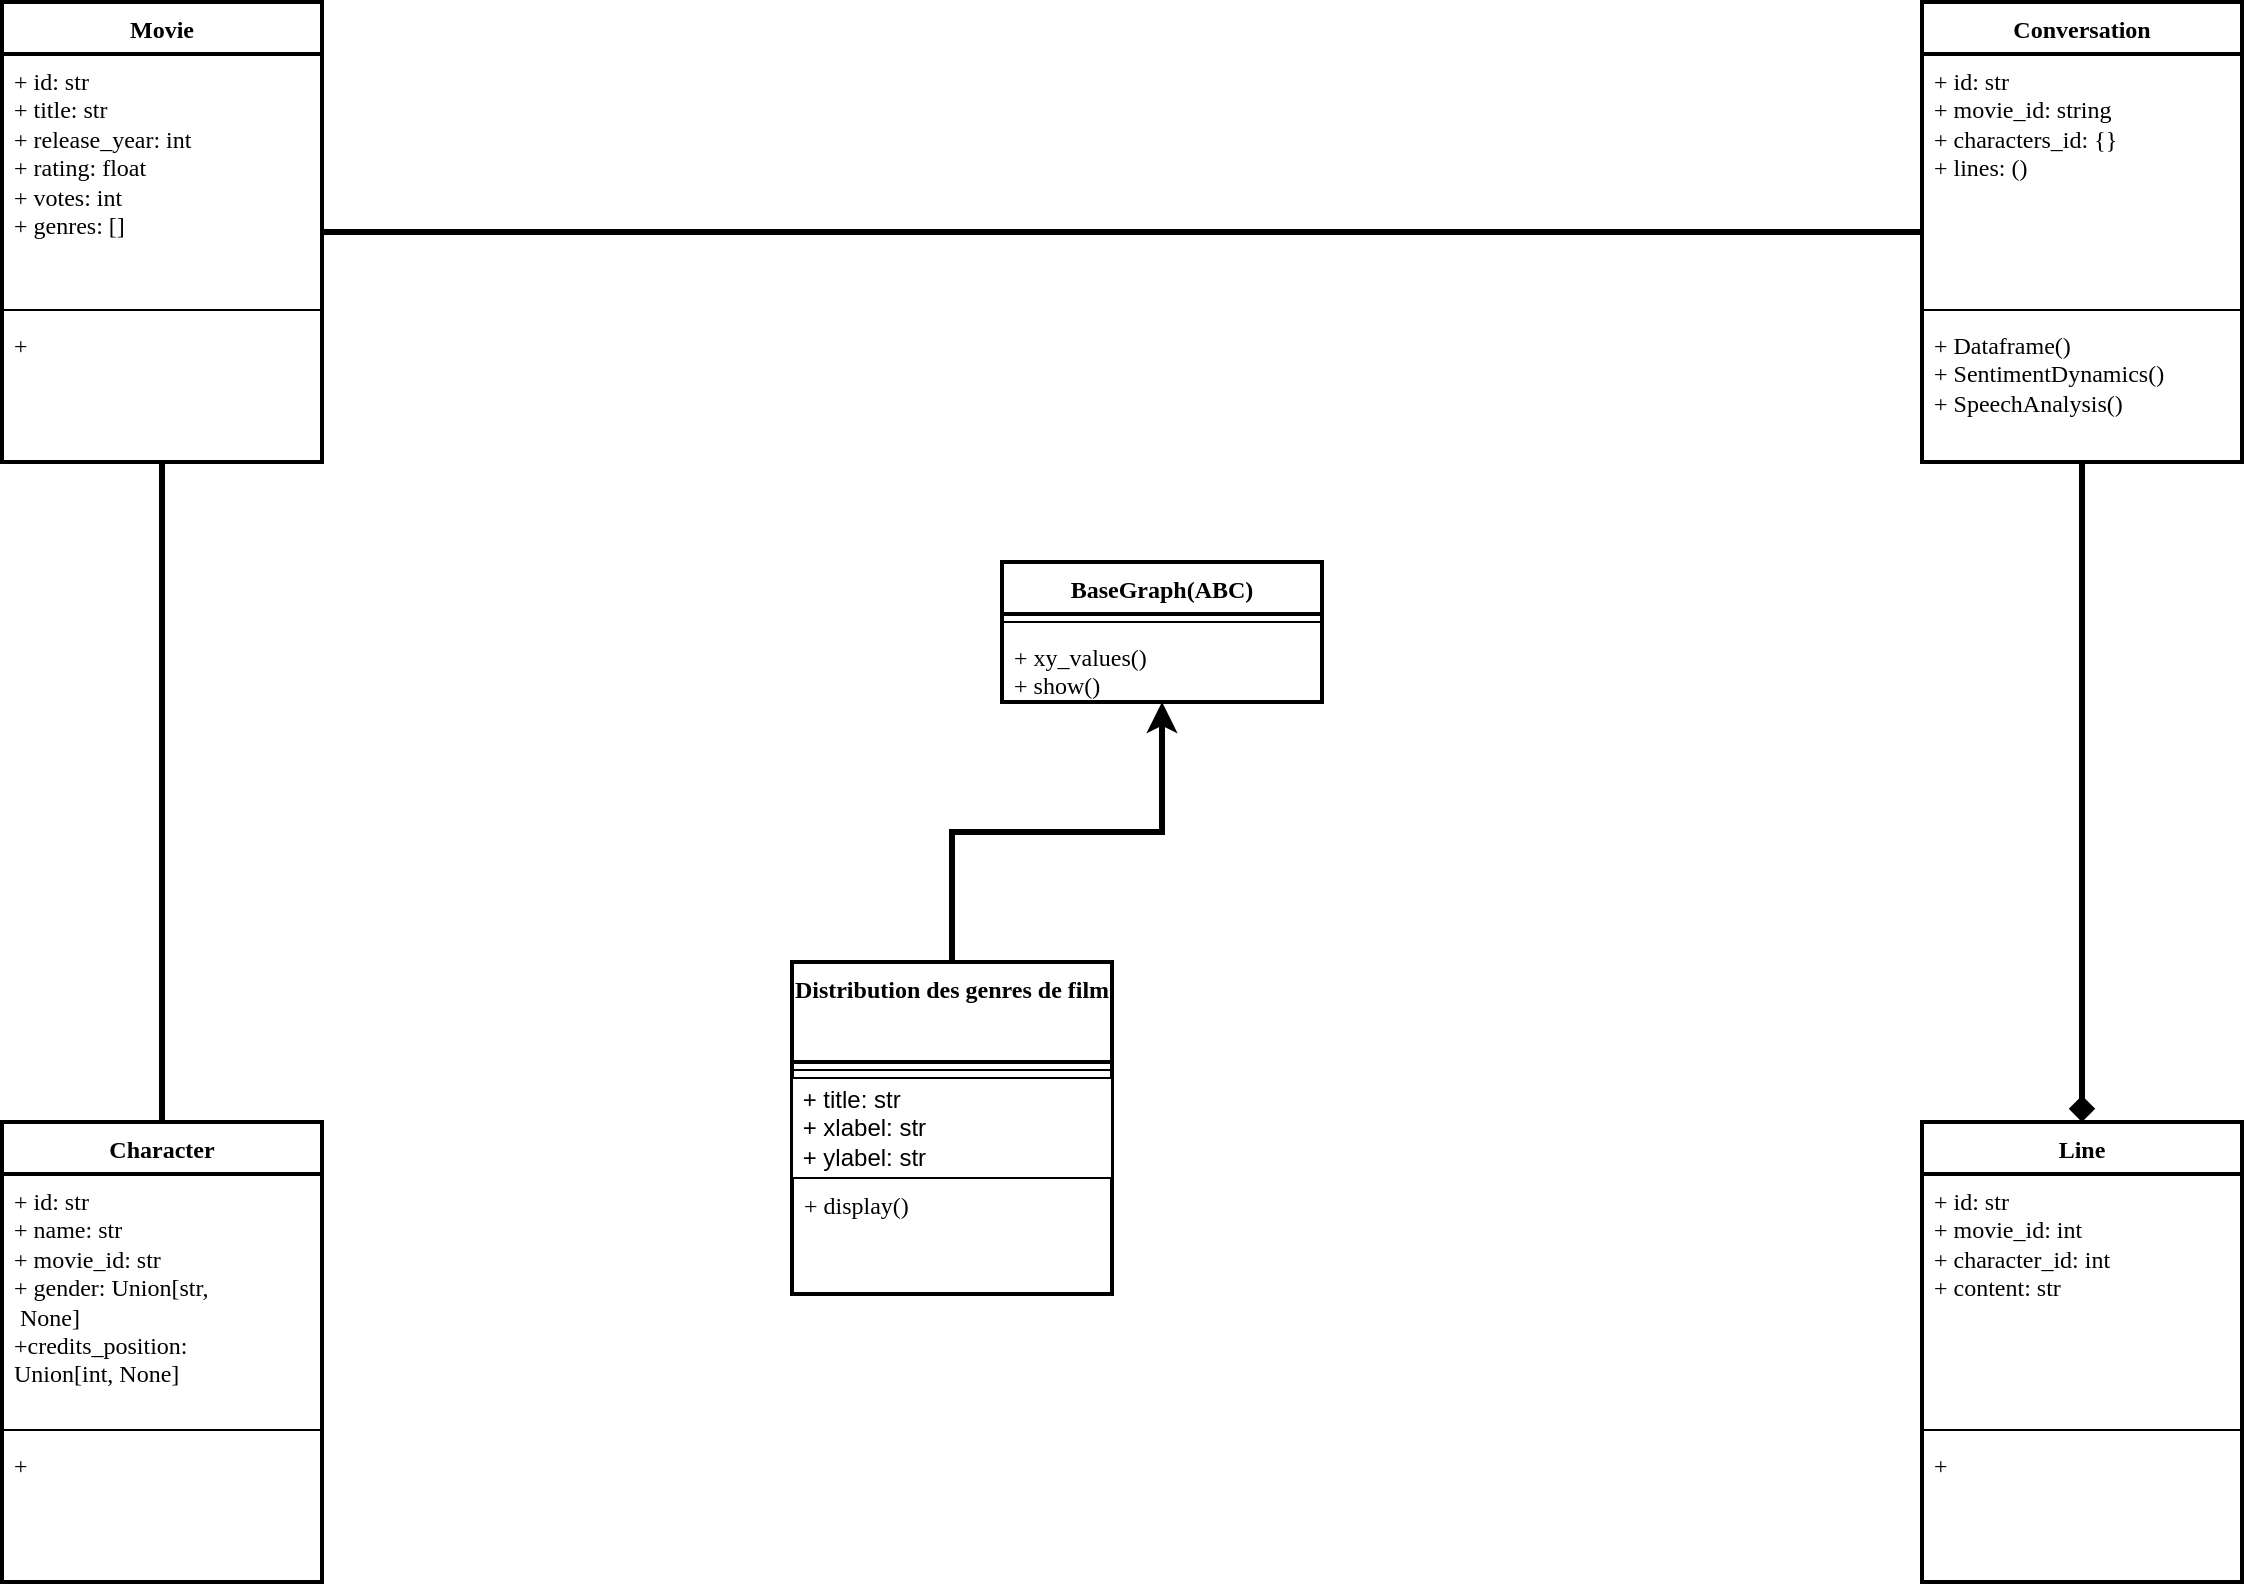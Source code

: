 <mxfile version="24.0.5" type="device">
  <diagram name="Page-1" id="Zxzcx3-kyhhhrxNMih8v">
    <mxGraphModel dx="1060" dy="550" grid="1" gridSize="10" guides="1" tooltips="1" connect="1" arrows="1" fold="1" page="1" pageScale="1" pageWidth="1169" pageHeight="827" math="0" shadow="0">
      <root>
        <mxCell id="0" />
        <mxCell id="1" parent="0" />
        <mxCell id="pR9ksMpfzsYGPP_Z9lRX-35" style="edgeStyle=orthogonalEdgeStyle;rounded=0;orthogonalLoop=1;jettySize=auto;html=1;endArrow=none;endFill=0;fontFamily=Verdana;strokeWidth=3;" parent="1" source="pR9ksMpfzsYGPP_Z9lRX-1" target="pR9ksMpfzsYGPP_Z9lRX-5" edge="1">
          <mxGeometry relative="1" as="geometry" />
        </mxCell>
        <mxCell id="pR9ksMpfzsYGPP_Z9lRX-1" value="Movie" style="swimlane;fontStyle=1;align=center;verticalAlign=top;childLayout=stackLayout;horizontal=1;startSize=26;horizontalStack=0;resizeParent=1;resizeParentMax=0;resizeLast=0;collapsible=1;marginBottom=0;whiteSpace=wrap;html=1;fontFamily=Verdana;strokeWidth=2;" parent="1" vertex="1">
          <mxGeometry x="30" y="10" width="160" height="230" as="geometry" />
        </mxCell>
        <mxCell id="pR9ksMpfzsYGPP_Z9lRX-2" value="&lt;div&gt;+ id: str&lt;br&gt;&lt;/div&gt;&lt;div&gt;+ title: str&lt;/div&gt;&lt;div&gt;+ release_year: int&lt;/div&gt;&lt;div&gt;+ rating: float&lt;/div&gt;&lt;div&gt;+ votes: int&lt;/div&gt;&lt;div&gt;+ genres: []&lt;/div&gt;" style="text;strokeColor=none;fillColor=none;align=left;verticalAlign=top;spacingLeft=4;spacingRight=4;overflow=hidden;rotatable=0;points=[[0,0.5],[1,0.5]];portConstraint=eastwest;whiteSpace=wrap;html=1;fontFamily=Verdana;" parent="pR9ksMpfzsYGPP_Z9lRX-1" vertex="1">
          <mxGeometry y="26" width="160" height="124" as="geometry" />
        </mxCell>
        <mxCell id="pR9ksMpfzsYGPP_Z9lRX-3" value="" style="line;strokeWidth=1;fillColor=none;align=left;verticalAlign=middle;spacingTop=-1;spacingLeft=3;spacingRight=3;rotatable=0;labelPosition=right;points=[];portConstraint=eastwest;strokeColor=inherit;fontFamily=Verdana;" parent="pR9ksMpfzsYGPP_Z9lRX-1" vertex="1">
          <mxGeometry y="150" width="160" height="8" as="geometry" />
        </mxCell>
        <mxCell id="pR9ksMpfzsYGPP_Z9lRX-4" value="+&amp;nbsp;" style="text;strokeColor=none;fillColor=none;align=left;verticalAlign=top;spacingLeft=4;spacingRight=4;overflow=hidden;rotatable=0;points=[[0,0.5],[1,0.5]];portConstraint=eastwest;whiteSpace=wrap;html=1;fontFamily=Verdana;" parent="pR9ksMpfzsYGPP_Z9lRX-1" vertex="1">
          <mxGeometry y="158" width="160" height="72" as="geometry" />
        </mxCell>
        <mxCell id="pR9ksMpfzsYGPP_Z9lRX-15" style="edgeStyle=orthogonalEdgeStyle;rounded=0;orthogonalLoop=1;jettySize=auto;html=1;endArrow=diamond;endFill=1;fontFamily=Verdana;strokeWidth=3;" parent="1" source="pR9ksMpfzsYGPP_Z9lRX-5" target="pR9ksMpfzsYGPP_Z9lRX-11" edge="1">
          <mxGeometry relative="1" as="geometry" />
        </mxCell>
        <mxCell id="pR9ksMpfzsYGPP_Z9lRX-5" value="Conversation" style="swimlane;fontStyle=1;align=center;verticalAlign=top;childLayout=stackLayout;horizontal=1;startSize=26;horizontalStack=0;resizeParent=1;resizeParentMax=0;resizeLast=0;collapsible=1;marginBottom=0;whiteSpace=wrap;html=1;fontFamily=Verdana;strokeWidth=2;" parent="1" vertex="1">
          <mxGeometry x="990" y="10" width="160" height="230" as="geometry" />
        </mxCell>
        <mxCell id="pR9ksMpfzsYGPP_Z9lRX-6" value="&lt;div&gt;+ id: str&lt;br&gt;&lt;/div&gt;&lt;div&gt;+ movie_id: string&lt;/div&gt;&lt;div&gt;+ characters_id: {}&lt;/div&gt;&lt;div&gt;+ lines: ()&lt;br&gt;&lt;/div&gt;" style="text;strokeColor=none;fillColor=none;align=left;verticalAlign=top;spacingLeft=4;spacingRight=4;overflow=hidden;rotatable=0;points=[[0,0.5],[1,0.5]];portConstraint=eastwest;whiteSpace=wrap;html=1;fontFamily=Verdana;" parent="pR9ksMpfzsYGPP_Z9lRX-5" vertex="1">
          <mxGeometry y="26" width="160" height="124" as="geometry" />
        </mxCell>
        <mxCell id="pR9ksMpfzsYGPP_Z9lRX-7" value="" style="line;strokeWidth=1;fillColor=none;align=left;verticalAlign=middle;spacingTop=-1;spacingLeft=3;spacingRight=3;rotatable=0;labelPosition=right;points=[];portConstraint=eastwest;strokeColor=inherit;fontFamily=Verdana;" parent="pR9ksMpfzsYGPP_Z9lRX-5" vertex="1">
          <mxGeometry y="150" width="160" height="8" as="geometry" />
        </mxCell>
        <mxCell id="pR9ksMpfzsYGPP_Z9lRX-8" value="&lt;div&gt;&lt;div&gt;+ Dataframe()&lt;/div&gt;&lt;/div&gt;+ SentimentDynamics()&lt;div&gt;+ SpeechAnalysis()&lt;br&gt;&lt;/div&gt;" style="text;strokeColor=none;fillColor=none;align=left;verticalAlign=top;spacingLeft=4;spacingRight=4;overflow=hidden;rotatable=0;points=[[0,0.5],[1,0.5]];portConstraint=eastwest;whiteSpace=wrap;html=1;fontFamily=Verdana;" parent="pR9ksMpfzsYGPP_Z9lRX-5" vertex="1">
          <mxGeometry y="158" width="160" height="72" as="geometry" />
        </mxCell>
        <mxCell id="pR9ksMpfzsYGPP_Z9lRX-11" value="Line" style="swimlane;fontStyle=1;align=center;verticalAlign=top;childLayout=stackLayout;horizontal=1;startSize=26;horizontalStack=0;resizeParent=1;resizeParentMax=0;resizeLast=0;collapsible=1;marginBottom=0;whiteSpace=wrap;html=1;fontFamily=Verdana;strokeWidth=2;" parent="1" vertex="1">
          <mxGeometry x="990" y="570" width="160" height="230" as="geometry" />
        </mxCell>
        <mxCell id="pR9ksMpfzsYGPP_Z9lRX-12" value="&lt;div&gt;+ id: str&lt;br&gt;&lt;/div&gt;&lt;div&gt;+ movie_id: int&lt;/div&gt;&lt;div&gt;+ character_id: int&lt;/div&gt;&lt;div&gt;+ content: str&lt;/div&gt;" style="text;strokeColor=none;fillColor=none;align=left;verticalAlign=top;spacingLeft=4;spacingRight=4;overflow=hidden;rotatable=0;points=[[0,0.5],[1,0.5]];portConstraint=eastwest;whiteSpace=wrap;html=1;fontFamily=Verdana;strokeWidth=2;" parent="pR9ksMpfzsYGPP_Z9lRX-11" vertex="1">
          <mxGeometry y="26" width="160" height="124" as="geometry" />
        </mxCell>
        <mxCell id="pR9ksMpfzsYGPP_Z9lRX-13" value="" style="line;strokeWidth=1;fillColor=none;align=left;verticalAlign=middle;spacingTop=-1;spacingLeft=3;spacingRight=3;rotatable=0;labelPosition=right;points=[];portConstraint=eastwest;strokeColor=inherit;fontFamily=Verdana;" parent="pR9ksMpfzsYGPP_Z9lRX-11" vertex="1">
          <mxGeometry y="150" width="160" height="8" as="geometry" />
        </mxCell>
        <mxCell id="pR9ksMpfzsYGPP_Z9lRX-14" value="+&amp;nbsp;" style="text;strokeColor=none;fillColor=none;align=left;verticalAlign=top;spacingLeft=4;spacingRight=4;overflow=hidden;rotatable=0;points=[[0,0.5],[1,0.5]];portConstraint=eastwest;whiteSpace=wrap;html=1;fontFamily=Verdana;" parent="pR9ksMpfzsYGPP_Z9lRX-11" vertex="1">
          <mxGeometry y="158" width="160" height="72" as="geometry" />
        </mxCell>
        <mxCell id="pR9ksMpfzsYGPP_Z9lRX-20" style="edgeStyle=orthogonalEdgeStyle;rounded=0;orthogonalLoop=1;jettySize=auto;html=1;endArrow=none;endFill=0;fontFamily=Verdana;strokeWidth=3;" parent="1" source="pR9ksMpfzsYGPP_Z9lRX-16" target="pR9ksMpfzsYGPP_Z9lRX-1" edge="1">
          <mxGeometry relative="1" as="geometry" />
        </mxCell>
        <mxCell id="pR9ksMpfzsYGPP_Z9lRX-16" value="Character" style="swimlane;fontStyle=1;align=center;verticalAlign=top;childLayout=stackLayout;horizontal=1;startSize=26;horizontalStack=0;resizeParent=1;resizeParentMax=0;resizeLast=0;collapsible=1;marginBottom=0;whiteSpace=wrap;html=1;fontFamily=Verdana;strokeWidth=2;" parent="1" vertex="1">
          <mxGeometry x="30" y="570" width="160" height="230" as="geometry" />
        </mxCell>
        <mxCell id="pR9ksMpfzsYGPP_Z9lRX-17" value="&lt;div&gt;+ id: str&lt;br&gt;&lt;/div&gt;&lt;div&gt;+ name: str&lt;/div&gt;&lt;div&gt;+ movie_id: str&lt;/div&gt;&lt;div&gt;+ gender: Union[str,&lt;/div&gt;&lt;div&gt;&amp;nbsp;None]&lt;/div&gt;&lt;div&gt;+credits_position:&amp;nbsp;&lt;/div&gt;&lt;div&gt;&lt;span style=&quot;background-color: initial;&quot;&gt;Union[int, None]&lt;/span&gt;&lt;/div&gt;" style="text;strokeColor=none;fillColor=none;align=left;verticalAlign=top;spacingLeft=4;spacingRight=4;overflow=hidden;rotatable=0;points=[[0,0.5],[1,0.5]];portConstraint=eastwest;whiteSpace=wrap;html=1;fontFamily=Verdana;" parent="pR9ksMpfzsYGPP_Z9lRX-16" vertex="1">
          <mxGeometry y="26" width="160" height="124" as="geometry" />
        </mxCell>
        <mxCell id="pR9ksMpfzsYGPP_Z9lRX-18" value="" style="line;strokeWidth=1;fillColor=none;align=left;verticalAlign=middle;spacingTop=-1;spacingLeft=3;spacingRight=3;rotatable=0;labelPosition=right;points=[];portConstraint=eastwest;strokeColor=inherit;fontFamily=Verdana;" parent="pR9ksMpfzsYGPP_Z9lRX-16" vertex="1">
          <mxGeometry y="150" width="160" height="8" as="geometry" />
        </mxCell>
        <mxCell id="pR9ksMpfzsYGPP_Z9lRX-19" value="+&amp;nbsp;" style="text;strokeColor=none;fillColor=none;align=left;verticalAlign=top;spacingLeft=4;spacingRight=4;overflow=hidden;rotatable=0;points=[[0,0.5],[1,0.5]];portConstraint=eastwest;whiteSpace=wrap;html=1;fontFamily=Verdana;" parent="pR9ksMpfzsYGPP_Z9lRX-16" vertex="1">
          <mxGeometry y="158" width="160" height="72" as="geometry" />
        </mxCell>
        <mxCell id="pR9ksMpfzsYGPP_Z9lRX-22" value="BaseGraph(ABC)" style="swimlane;fontStyle=1;align=center;verticalAlign=top;childLayout=stackLayout;horizontal=1;startSize=26;horizontalStack=0;resizeParent=1;resizeParentMax=0;resizeLast=0;collapsible=1;marginBottom=0;whiteSpace=wrap;html=1;fontFamily=Verdana;strokeWidth=2;" parent="1" vertex="1">
          <mxGeometry x="530" y="290" width="160" height="70" as="geometry" />
        </mxCell>
        <mxCell id="pR9ksMpfzsYGPP_Z9lRX-24" value="" style="line;strokeWidth=1;fillColor=none;align=left;verticalAlign=middle;spacingTop=-1;spacingLeft=3;spacingRight=3;rotatable=0;labelPosition=right;points=[];portConstraint=eastwest;strokeColor=inherit;fontFamily=Verdana;" parent="pR9ksMpfzsYGPP_Z9lRX-22" vertex="1">
          <mxGeometry y="26" width="160" height="8" as="geometry" />
        </mxCell>
        <mxCell id="pR9ksMpfzsYGPP_Z9lRX-25" value="+ xy_values()&lt;div&gt;+ show()&lt;/div&gt;" style="text;strokeColor=none;fillColor=none;align=left;verticalAlign=top;spacingLeft=4;spacingRight=4;overflow=hidden;rotatable=0;points=[[0,0.5],[1,0.5]];portConstraint=eastwest;whiteSpace=wrap;html=1;fontFamily=Verdana;" parent="pR9ksMpfzsYGPP_Z9lRX-22" vertex="1">
          <mxGeometry y="34" width="160" height="36" as="geometry" />
        </mxCell>
        <mxCell id="pR9ksMpfzsYGPP_Z9lRX-30" style="edgeStyle=orthogonalEdgeStyle;rounded=0;orthogonalLoop=1;jettySize=auto;html=1;endArrow=classic;endFill=1;fontFamily=Verdana;strokeWidth=3;" parent="1" source="pR9ksMpfzsYGPP_Z9lRX-26" target="pR9ksMpfzsYGPP_Z9lRX-22" edge="1">
          <mxGeometry relative="1" as="geometry" />
        </mxCell>
        <mxCell id="pR9ksMpfzsYGPP_Z9lRX-26" value="Distribution des genres de film" style="swimlane;fontStyle=1;align=center;verticalAlign=top;childLayout=stackLayout;horizontal=1;startSize=50;horizontalStack=0;resizeParent=1;resizeParentMax=0;resizeLast=0;collapsible=1;marginBottom=0;whiteSpace=wrap;html=1;fontFamily=Verdana;strokeWidth=2;" parent="1" vertex="1">
          <mxGeometry x="425" y="490" width="160" height="166" as="geometry" />
        </mxCell>
        <mxCell id="pR9ksMpfzsYGPP_Z9lRX-27" value="" style="line;strokeWidth=1;fillColor=none;align=left;verticalAlign=middle;spacingTop=-1;spacingLeft=3;spacingRight=3;rotatable=0;labelPosition=right;points=[];portConstraint=eastwest;strokeColor=inherit;fontFamily=Verdana;" parent="pR9ksMpfzsYGPP_Z9lRX-26" vertex="1">
          <mxGeometry y="50" width="160" height="8" as="geometry" />
        </mxCell>
        <mxCell id="PQ43-9yyCIg85SZHEQiv-2" value="&amp;nbsp;+ title: str&lt;div&gt;&amp;nbsp;+ xlabel: str&lt;br&gt;&amp;nbsp;+ ylabel: str&lt;/div&gt;" style="html=1;whiteSpace=wrap;align=left;" vertex="1" parent="pR9ksMpfzsYGPP_Z9lRX-26">
          <mxGeometry y="58" width="160" height="50" as="geometry" />
        </mxCell>
        <mxCell id="pR9ksMpfzsYGPP_Z9lRX-28" value="+ display()" style="text;strokeColor=none;fillColor=none;align=left;verticalAlign=top;spacingLeft=4;spacingRight=4;overflow=hidden;rotatable=0;points=[[0,0.5],[1,0.5]];portConstraint=eastwest;whiteSpace=wrap;html=1;fontFamily=Verdana;" parent="pR9ksMpfzsYGPP_Z9lRX-26" vertex="1">
          <mxGeometry y="108" width="160" height="58" as="geometry" />
        </mxCell>
      </root>
    </mxGraphModel>
  </diagram>
</mxfile>
